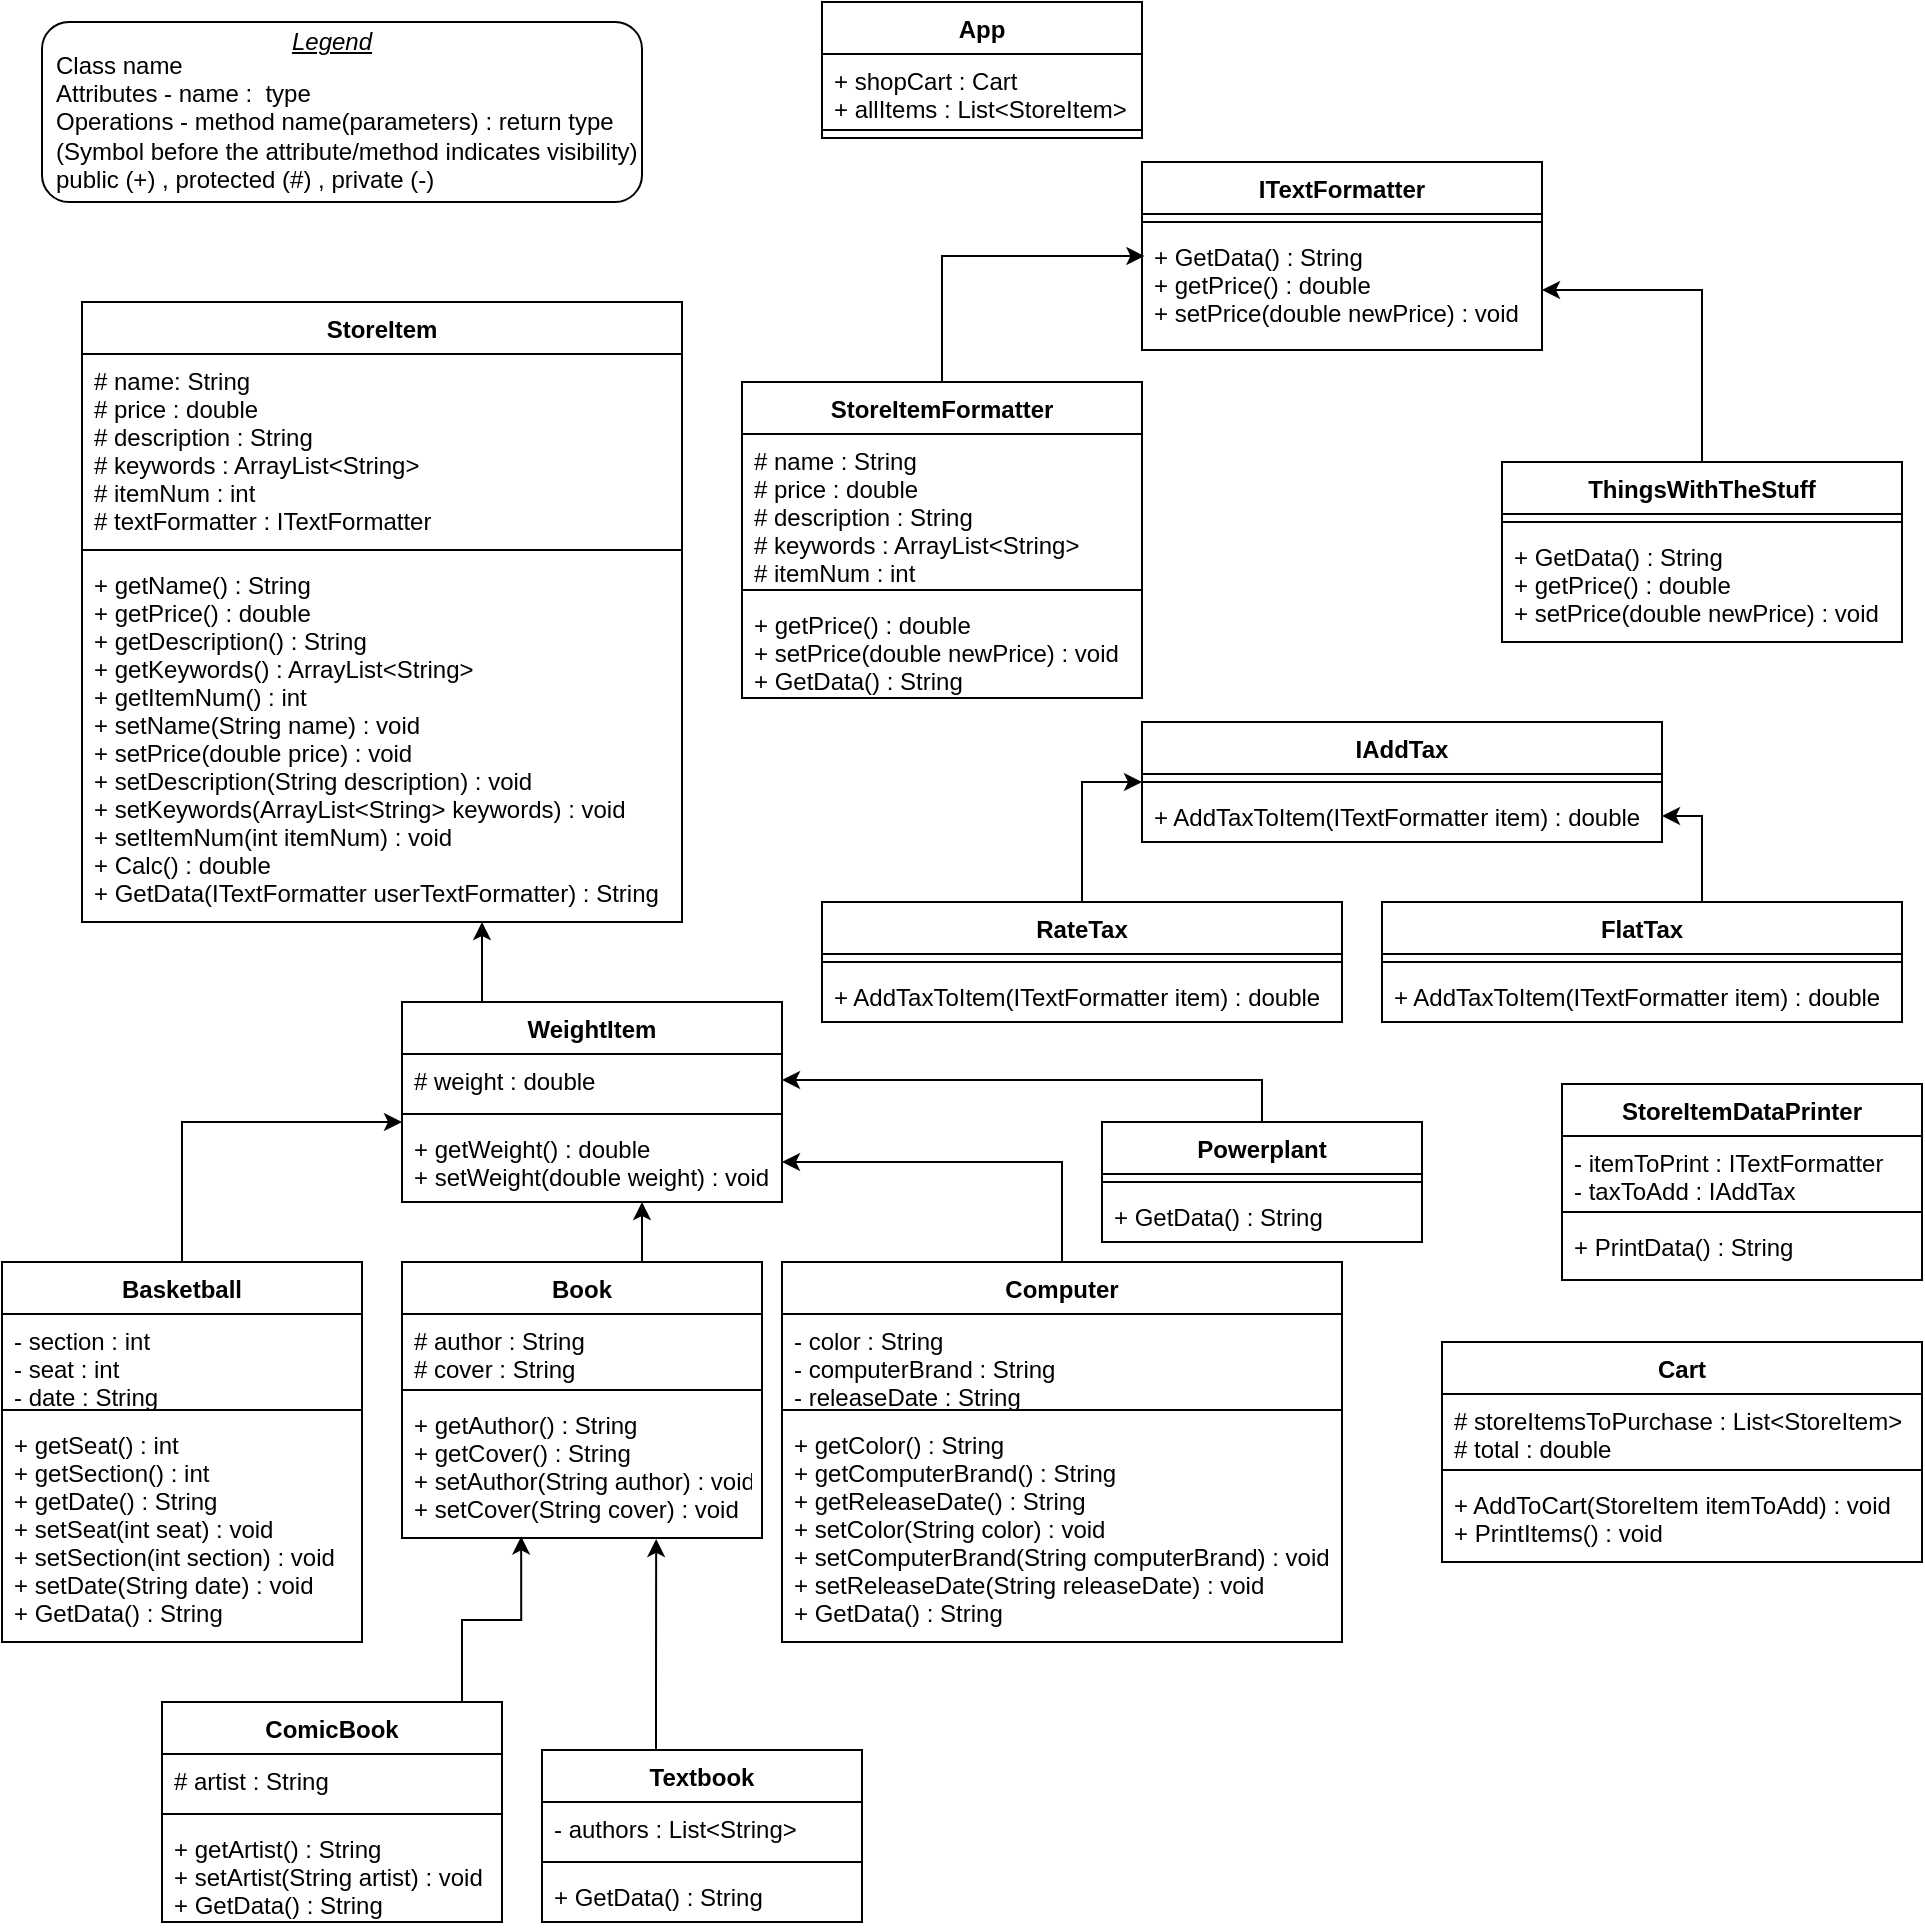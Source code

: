 <mxfile version="14.9.6" type="google"><diagram id="C5RBs43oDa-KdzZeNtuy" name="Page-1"><mxGraphModel dx="946" dy="553" grid="1" gridSize="10" guides="1" tooltips="1" connect="1" arrows="1" fold="1" page="1" pageScale="1" pageWidth="1000" pageHeight="1000" math="0" shadow="0"><root><mxCell id="WIyWlLk6GJQsqaUBKTNV-0"/><mxCell id="WIyWlLk6GJQsqaUBKTNV-1" parent="WIyWlLk6GJQsqaUBKTNV-0"/><mxCell id="McWUHRjocxMPljA4yQ9H-2" value="StoreItem" style="swimlane;fontStyle=1;align=center;verticalAlign=top;childLayout=stackLayout;horizontal=1;startSize=26;horizontalStack=0;resizeParent=1;resizeParentMax=0;resizeLast=0;collapsible=1;marginBottom=0;" parent="WIyWlLk6GJQsqaUBKTNV-1" vertex="1"><mxGeometry x="50" y="160" width="300" height="310" as="geometry"/></mxCell><mxCell id="McWUHRjocxMPljA4yQ9H-3" value="# name: String&#10;# price : double&#10;# description : String&#10;# keywords : ArrayList&lt;String&gt;&#10;# itemNum : int&#10;# textFormatter : ITextFormatter" style="text;strokeColor=none;fillColor=none;align=left;verticalAlign=top;spacingLeft=4;spacingRight=4;overflow=hidden;rotatable=0;points=[[0,0.5],[1,0.5]];portConstraint=eastwest;" parent="McWUHRjocxMPljA4yQ9H-2" vertex="1"><mxGeometry y="26" width="300" height="94" as="geometry"/></mxCell><mxCell id="McWUHRjocxMPljA4yQ9H-4" value="" style="line;strokeWidth=1;fillColor=none;align=left;verticalAlign=middle;spacingTop=-1;spacingLeft=3;spacingRight=3;rotatable=0;labelPosition=right;points=[];portConstraint=eastwest;" parent="McWUHRjocxMPljA4yQ9H-2" vertex="1"><mxGeometry y="120" width="300" height="8" as="geometry"/></mxCell><mxCell id="McWUHRjocxMPljA4yQ9H-5" value="+ getName() : String&#10;+ getPrice() : double&#10;+ getDescription() : String&#10;+ getKeywords() : ArrayList&lt;String&gt;&#10;+ getItemNum() : int&#10;+ setName(String name) : void&#10;+ setPrice(double price) : void&#10;+ setDescription(String description) : void&#10;+ setKeywords(ArrayList&lt;String&gt; keywords) : void&#10;+ setItemNum(int itemNum) : void&#10;+ Calc() : double&#10;+ GetData(ITextFormatter userTextFormatter) : String" style="text;strokeColor=none;fillColor=none;align=left;verticalAlign=top;spacingLeft=4;spacingRight=4;overflow=hidden;rotatable=0;points=[[0,0.5],[1,0.5]];portConstraint=eastwest;" parent="McWUHRjocxMPljA4yQ9H-2" vertex="1"><mxGeometry y="128" width="300" height="182" as="geometry"/></mxCell><mxCell id="McWUHRjocxMPljA4yQ9H-38" value="" style="edgeStyle=orthogonalEdgeStyle;rounded=0;orthogonalLoop=1;jettySize=auto;html=1;" parent="WIyWlLk6GJQsqaUBKTNV-1" source="McWUHRjocxMPljA4yQ9H-8" target="McWUHRjocxMPljA4yQ9H-33" edge="1"><mxGeometry relative="1" as="geometry"><Array as="points"><mxPoint x="100" y="570"/></Array></mxGeometry></mxCell><mxCell id="McWUHRjocxMPljA4yQ9H-8" value="Basketball" style="swimlane;fontStyle=1;align=center;verticalAlign=top;childLayout=stackLayout;horizontal=1;startSize=26;horizontalStack=0;resizeParent=1;resizeParentMax=0;resizeLast=0;collapsible=1;marginBottom=0;" parent="WIyWlLk6GJQsqaUBKTNV-1" vertex="1"><mxGeometry x="10" y="640" width="180" height="190" as="geometry"/></mxCell><mxCell id="McWUHRjocxMPljA4yQ9H-9" value="- section : int&#10;- seat : int&#10;- date : String" style="text;strokeColor=none;fillColor=none;align=left;verticalAlign=top;spacingLeft=4;spacingRight=4;overflow=hidden;rotatable=0;points=[[0,0.5],[1,0.5]];portConstraint=eastwest;" parent="McWUHRjocxMPljA4yQ9H-8" vertex="1"><mxGeometry y="26" width="180" height="44" as="geometry"/></mxCell><mxCell id="McWUHRjocxMPljA4yQ9H-10" value="" style="line;strokeWidth=1;fillColor=none;align=left;verticalAlign=middle;spacingTop=-1;spacingLeft=3;spacingRight=3;rotatable=0;labelPosition=right;points=[];portConstraint=eastwest;" parent="McWUHRjocxMPljA4yQ9H-8" vertex="1"><mxGeometry y="70" width="180" height="8" as="geometry"/></mxCell><mxCell id="McWUHRjocxMPljA4yQ9H-11" value="+ getSeat() : int&#10;+ getSection() : int&#10;+ getDate() : String&#10;+ setSeat(int seat) : void&#10;+ setSection(int section) : void&#10;+ setDate(String date) : void&#10;+ GetData() : String " style="text;strokeColor=none;fillColor=none;align=left;verticalAlign=top;spacingLeft=4;spacingRight=4;overflow=hidden;rotatable=0;points=[[0,0.5],[1,0.5]];portConstraint=eastwest;" parent="McWUHRjocxMPljA4yQ9H-8" vertex="1"><mxGeometry y="78" width="180" height="112" as="geometry"/></mxCell><mxCell id="McWUHRjocxMPljA4yQ9H-39" value="" style="edgeStyle=orthogonalEdgeStyle;rounded=0;orthogonalLoop=1;jettySize=auto;html=1;" parent="WIyWlLk6GJQsqaUBKTNV-1" source="McWUHRjocxMPljA4yQ9H-13" target="McWUHRjocxMPljA4yQ9H-33" edge="1"><mxGeometry relative="1" as="geometry"><Array as="points"><mxPoint x="330" y="630"/><mxPoint x="330" y="630"/></Array></mxGeometry></mxCell><mxCell id="McWUHRjocxMPljA4yQ9H-13" value="Book" style="swimlane;fontStyle=1;align=center;verticalAlign=top;childLayout=stackLayout;horizontal=1;startSize=26;horizontalStack=0;resizeParent=1;resizeParentMax=0;resizeLast=0;collapsible=1;marginBottom=0;" parent="WIyWlLk6GJQsqaUBKTNV-1" vertex="1"><mxGeometry x="210" y="640" width="180" height="138" as="geometry"/></mxCell><mxCell id="McWUHRjocxMPljA4yQ9H-14" value="# author : String&#10;# cover : String&#10;" style="text;strokeColor=none;fillColor=none;align=left;verticalAlign=top;spacingLeft=4;spacingRight=4;overflow=hidden;rotatable=0;points=[[0,0.5],[1,0.5]];portConstraint=eastwest;" parent="McWUHRjocxMPljA4yQ9H-13" vertex="1"><mxGeometry y="26" width="180" height="34" as="geometry"/></mxCell><mxCell id="McWUHRjocxMPljA4yQ9H-15" value="" style="line;strokeWidth=1;fillColor=none;align=left;verticalAlign=middle;spacingTop=-1;spacingLeft=3;spacingRight=3;rotatable=0;labelPosition=right;points=[];portConstraint=eastwest;" parent="McWUHRjocxMPljA4yQ9H-13" vertex="1"><mxGeometry y="60" width="180" height="8" as="geometry"/></mxCell><mxCell id="McWUHRjocxMPljA4yQ9H-16" value="+ getAuthor() : String&#10;+ getCover() : String&#10;+ setAuthor(String author) : void&#10;+ setCover(String cover) : void" style="text;strokeColor=none;fillColor=none;align=left;verticalAlign=top;spacingLeft=4;spacingRight=4;overflow=hidden;rotatable=0;points=[[0,0.5],[1,0.5]];portConstraint=eastwest;" parent="McWUHRjocxMPljA4yQ9H-13" vertex="1"><mxGeometry y="68" width="180" height="70" as="geometry"/></mxCell><mxCell id="McWUHRjocxMPljA4yQ9H-124" style="edgeStyle=orthogonalEdgeStyle;rounded=0;orthogonalLoop=1;jettySize=auto;html=1;entryX=1;entryY=0.5;entryDx=0;entryDy=0;" parent="WIyWlLk6GJQsqaUBKTNV-1" source="McWUHRjocxMPljA4yQ9H-18" target="McWUHRjocxMPljA4yQ9H-33" edge="1"><mxGeometry relative="1" as="geometry"/></mxCell><mxCell id="McWUHRjocxMPljA4yQ9H-18" value="Computer" style="swimlane;fontStyle=1;align=center;verticalAlign=top;childLayout=stackLayout;horizontal=1;startSize=26;horizontalStack=0;resizeParent=1;resizeParentMax=0;resizeLast=0;collapsible=1;marginBottom=0;" parent="WIyWlLk6GJQsqaUBKTNV-1" vertex="1"><mxGeometry x="400" y="640" width="280" height="190" as="geometry"/></mxCell><mxCell id="McWUHRjocxMPljA4yQ9H-19" value="- color : String&#10;- computerBrand : String&#10;- releaseDate : String" style="text;strokeColor=none;fillColor=none;align=left;verticalAlign=top;spacingLeft=4;spacingRight=4;overflow=hidden;rotatable=0;points=[[0,0.5],[1,0.5]];portConstraint=eastwest;" parent="McWUHRjocxMPljA4yQ9H-18" vertex="1"><mxGeometry y="26" width="280" height="44" as="geometry"/></mxCell><mxCell id="McWUHRjocxMPljA4yQ9H-20" value="" style="line;strokeWidth=1;fillColor=none;align=left;verticalAlign=middle;spacingTop=-1;spacingLeft=3;spacingRight=3;rotatable=0;labelPosition=right;points=[];portConstraint=eastwest;" parent="McWUHRjocxMPljA4yQ9H-18" vertex="1"><mxGeometry y="70" width="280" height="8" as="geometry"/></mxCell><mxCell id="McWUHRjocxMPljA4yQ9H-21" value="+ getColor() : String&#10;+ getComputerBrand() : String&#10;+ getReleaseDate() : String&#10;+ setColor(String color) : void&#10;+ setComputerBrand(String computerBrand) : void&#10;+ setReleaseDate(String releaseDate) : void&#10;+ GetData() : String&#10;&#10;" style="text;strokeColor=none;fillColor=none;align=left;verticalAlign=top;spacingLeft=4;spacingRight=4;overflow=hidden;rotatable=0;points=[[0,0.5],[1,0.5]];portConstraint=eastwest;" parent="McWUHRjocxMPljA4yQ9H-18" vertex="1"><mxGeometry y="78" width="280" height="112" as="geometry"/></mxCell><mxCell id="McWUHRjocxMPljA4yQ9H-125" style="edgeStyle=orthogonalEdgeStyle;rounded=0;orthogonalLoop=1;jettySize=auto;html=1;" parent="WIyWlLk6GJQsqaUBKTNV-1" source="McWUHRjocxMPljA4yQ9H-24" target="McWUHRjocxMPljA4yQ9H-31" edge="1"><mxGeometry relative="1" as="geometry"/></mxCell><mxCell id="McWUHRjocxMPljA4yQ9H-24" value="Powerplant" style="swimlane;fontStyle=1;align=center;verticalAlign=top;childLayout=stackLayout;horizontal=1;startSize=26;horizontalStack=0;resizeParent=1;resizeParentMax=0;resizeLast=0;collapsible=1;marginBottom=0;" parent="WIyWlLk6GJQsqaUBKTNV-1" vertex="1"><mxGeometry x="560" y="570" width="160" height="60" as="geometry"/></mxCell><mxCell id="McWUHRjocxMPljA4yQ9H-26" value="" style="line;strokeWidth=1;fillColor=none;align=left;verticalAlign=middle;spacingTop=-1;spacingLeft=3;spacingRight=3;rotatable=0;labelPosition=right;points=[];portConstraint=eastwest;" parent="McWUHRjocxMPljA4yQ9H-24" vertex="1"><mxGeometry y="26" width="160" height="8" as="geometry"/></mxCell><mxCell id="McWUHRjocxMPljA4yQ9H-27" value="+ GetData() : String" style="text;strokeColor=none;fillColor=none;align=left;verticalAlign=top;spacingLeft=4;spacingRight=4;overflow=hidden;rotatable=0;points=[[0,0.5],[1,0.5]];portConstraint=eastwest;" parent="McWUHRjocxMPljA4yQ9H-24" vertex="1"><mxGeometry y="34" width="160" height="26" as="geometry"/></mxCell><mxCell id="McWUHRjocxMPljA4yQ9H-36" value="" style="edgeStyle=orthogonalEdgeStyle;rounded=0;orthogonalLoop=1;jettySize=auto;html=1;" parent="WIyWlLk6GJQsqaUBKTNV-1" source="McWUHRjocxMPljA4yQ9H-30" target="McWUHRjocxMPljA4yQ9H-5" edge="1"><mxGeometry relative="1" as="geometry"><Array as="points"><mxPoint x="250" y="490"/><mxPoint x="250" y="490"/></Array></mxGeometry></mxCell><mxCell id="McWUHRjocxMPljA4yQ9H-30" value="WeightItem" style="swimlane;fontStyle=1;align=center;verticalAlign=top;childLayout=stackLayout;horizontal=1;startSize=26;horizontalStack=0;resizeParent=1;resizeParentMax=0;resizeLast=0;collapsible=1;marginBottom=0;" parent="WIyWlLk6GJQsqaUBKTNV-1" vertex="1"><mxGeometry x="210" y="510" width="190" height="100" as="geometry"/></mxCell><mxCell id="McWUHRjocxMPljA4yQ9H-31" value="# weight : double" style="text;strokeColor=none;fillColor=none;align=left;verticalAlign=top;spacingLeft=4;spacingRight=4;overflow=hidden;rotatable=0;points=[[0,0.5],[1,0.5]];portConstraint=eastwest;" parent="McWUHRjocxMPljA4yQ9H-30" vertex="1"><mxGeometry y="26" width="190" height="26" as="geometry"/></mxCell><mxCell id="McWUHRjocxMPljA4yQ9H-32" value="" style="line;strokeWidth=1;fillColor=none;align=left;verticalAlign=middle;spacingTop=-1;spacingLeft=3;spacingRight=3;rotatable=0;labelPosition=right;points=[];portConstraint=eastwest;" parent="McWUHRjocxMPljA4yQ9H-30" vertex="1"><mxGeometry y="52" width="190" height="8" as="geometry"/></mxCell><mxCell id="McWUHRjocxMPljA4yQ9H-33" value="+ getWeight() : double&#10;+ setWeight(double weight) : void" style="text;strokeColor=none;fillColor=none;align=left;verticalAlign=top;spacingLeft=4;spacingRight=4;overflow=hidden;rotatable=0;points=[[0,0.5],[1,0.5]];portConstraint=eastwest;" parent="McWUHRjocxMPljA4yQ9H-30" vertex="1"><mxGeometry y="60" width="190" height="40" as="geometry"/></mxCell><mxCell id="McWUHRjocxMPljA4yQ9H-135" style="edgeStyle=orthogonalEdgeStyle;rounded=0;orthogonalLoop=1;jettySize=auto;html=1;entryX=0.331;entryY=0.989;entryDx=0;entryDy=0;entryPerimeter=0;" parent="WIyWlLk6GJQsqaUBKTNV-1" source="McWUHRjocxMPljA4yQ9H-52" target="McWUHRjocxMPljA4yQ9H-16" edge="1"><mxGeometry relative="1" as="geometry"><Array as="points"><mxPoint x="240" y="819"/><mxPoint x="270" y="819"/></Array></mxGeometry></mxCell><mxCell id="McWUHRjocxMPljA4yQ9H-52" value="ComicBook" style="swimlane;fontStyle=1;align=center;verticalAlign=top;childLayout=stackLayout;horizontal=1;startSize=26;horizontalStack=0;resizeParent=1;resizeParentMax=0;resizeLast=0;collapsible=1;marginBottom=0;" parent="WIyWlLk6GJQsqaUBKTNV-1" vertex="1"><mxGeometry x="90" y="860" width="170" height="110" as="geometry"/></mxCell><mxCell id="McWUHRjocxMPljA4yQ9H-53" value="# artist : String" style="text;strokeColor=none;fillColor=none;align=left;verticalAlign=top;spacingLeft=4;spacingRight=4;overflow=hidden;rotatable=0;points=[[0,0.5],[1,0.5]];portConstraint=eastwest;" parent="McWUHRjocxMPljA4yQ9H-52" vertex="1"><mxGeometry y="26" width="170" height="26" as="geometry"/></mxCell><mxCell id="McWUHRjocxMPljA4yQ9H-54" value="" style="line;strokeWidth=1;fillColor=none;align=left;verticalAlign=middle;spacingTop=-1;spacingLeft=3;spacingRight=3;rotatable=0;labelPosition=right;points=[];portConstraint=eastwest;" parent="McWUHRjocxMPljA4yQ9H-52" vertex="1"><mxGeometry y="52" width="170" height="8" as="geometry"/></mxCell><mxCell id="McWUHRjocxMPljA4yQ9H-55" value="+ getArtist() : String&#10;+ setArtist(String artist) : void&#10;+ GetData() : String" style="text;strokeColor=none;fillColor=none;align=left;verticalAlign=top;spacingLeft=4;spacingRight=4;overflow=hidden;rotatable=0;points=[[0,0.5],[1,0.5]];portConstraint=eastwest;" parent="McWUHRjocxMPljA4yQ9H-52" vertex="1"><mxGeometry y="60" width="170" height="50" as="geometry"/></mxCell><mxCell id="McWUHRjocxMPljA4yQ9H-134" style="edgeStyle=orthogonalEdgeStyle;rounded=0;orthogonalLoop=1;jettySize=auto;html=1;entryX=0.706;entryY=1.007;entryDx=0;entryDy=0;entryPerimeter=0;" parent="WIyWlLk6GJQsqaUBKTNV-1" source="McWUHRjocxMPljA4yQ9H-58" target="McWUHRjocxMPljA4yQ9H-16" edge="1"><mxGeometry relative="1" as="geometry"><Array as="points"><mxPoint x="337" y="860"/><mxPoint x="337" y="860"/></Array></mxGeometry></mxCell><mxCell id="McWUHRjocxMPljA4yQ9H-58" value="Textbook&#10;" style="swimlane;fontStyle=1;align=center;verticalAlign=top;childLayout=stackLayout;horizontal=1;startSize=26;horizontalStack=0;resizeParent=1;resizeParentMax=0;resizeLast=0;collapsible=1;marginBottom=0;" parent="WIyWlLk6GJQsqaUBKTNV-1" vertex="1"><mxGeometry x="280" y="884" width="160" height="86" as="geometry"/></mxCell><mxCell id="McWUHRjocxMPljA4yQ9H-59" value="- authors : List&lt;String&gt;" style="text;strokeColor=none;fillColor=none;align=left;verticalAlign=top;spacingLeft=4;spacingRight=4;overflow=hidden;rotatable=0;points=[[0,0.5],[1,0.5]];portConstraint=eastwest;" parent="McWUHRjocxMPljA4yQ9H-58" vertex="1"><mxGeometry y="26" width="160" height="26" as="geometry"/></mxCell><mxCell id="McWUHRjocxMPljA4yQ9H-60" value="" style="line;strokeWidth=1;fillColor=none;align=left;verticalAlign=middle;spacingTop=-1;spacingLeft=3;spacingRight=3;rotatable=0;labelPosition=right;points=[];portConstraint=eastwest;" parent="McWUHRjocxMPljA4yQ9H-58" vertex="1"><mxGeometry y="52" width="160" height="8" as="geometry"/></mxCell><mxCell id="McWUHRjocxMPljA4yQ9H-61" value="+ GetData() : String" style="text;strokeColor=none;fillColor=none;align=left;verticalAlign=top;spacingLeft=4;spacingRight=4;overflow=hidden;rotatable=0;points=[[0,0.5],[1,0.5]];portConstraint=eastwest;" parent="McWUHRjocxMPljA4yQ9H-58" vertex="1"><mxGeometry y="60" width="160" height="26" as="geometry"/></mxCell><mxCell id="ytOho-b7Rbql9XY2BaBJ-1" style="edgeStyle=orthogonalEdgeStyle;rounded=0;orthogonalLoop=1;jettySize=auto;html=1;" edge="1" parent="WIyWlLk6GJQsqaUBKTNV-1" source="McWUHRjocxMPljA4yQ9H-71" target="McWUHRjocxMPljA4yQ9H-87"><mxGeometry relative="1" as="geometry"/></mxCell><mxCell id="McWUHRjocxMPljA4yQ9H-71" value="ThingsWithTheStuff" style="swimlane;fontStyle=1;align=center;verticalAlign=top;childLayout=stackLayout;horizontal=1;startSize=26;horizontalStack=0;resizeParent=1;resizeParentMax=0;resizeLast=0;collapsible=1;marginBottom=0;" parent="WIyWlLk6GJQsqaUBKTNV-1" vertex="1"><mxGeometry x="760" y="240" width="200" height="90" as="geometry"/></mxCell><mxCell id="McWUHRjocxMPljA4yQ9H-73" value="" style="line;strokeWidth=1;fillColor=none;align=left;verticalAlign=middle;spacingTop=-1;spacingLeft=3;spacingRight=3;rotatable=0;labelPosition=right;points=[];portConstraint=eastwest;" parent="McWUHRjocxMPljA4yQ9H-71" vertex="1"><mxGeometry y="26" width="200" height="8" as="geometry"/></mxCell><mxCell id="McWUHRjocxMPljA4yQ9H-74" value="+ GetData() : String&#10;+ getPrice() : double&#10;+ setPrice(double newPrice) : void" style="text;strokeColor=none;fillColor=none;align=left;verticalAlign=top;spacingLeft=4;spacingRight=4;overflow=hidden;rotatable=0;points=[[0,0.5],[1,0.5]];portConstraint=eastwest;" parent="McWUHRjocxMPljA4yQ9H-71" vertex="1"><mxGeometry y="34" width="200" height="56" as="geometry"/></mxCell><mxCell id="McWUHRjocxMPljA4yQ9H-84" value="ITextFormatter" style="swimlane;fontStyle=1;align=center;verticalAlign=top;childLayout=stackLayout;horizontal=1;startSize=26;horizontalStack=0;resizeParent=1;resizeParentMax=0;resizeLast=0;collapsible=1;marginBottom=0;" parent="WIyWlLk6GJQsqaUBKTNV-1" vertex="1"><mxGeometry x="580" y="90" width="200" height="94" as="geometry"/></mxCell><mxCell id="McWUHRjocxMPljA4yQ9H-86" value="" style="line;strokeWidth=1;fillColor=none;align=left;verticalAlign=middle;spacingTop=-1;spacingLeft=3;spacingRight=3;rotatable=0;labelPosition=right;points=[];portConstraint=eastwest;" parent="McWUHRjocxMPljA4yQ9H-84" vertex="1"><mxGeometry y="26" width="200" height="8" as="geometry"/></mxCell><mxCell id="McWUHRjocxMPljA4yQ9H-87" value="+ GetData() : String&#10;+ getPrice() : double&#10;+ setPrice(double newPrice) : void" style="text;strokeColor=none;fillColor=none;align=left;verticalAlign=top;spacingLeft=4;spacingRight=4;overflow=hidden;rotatable=0;points=[[0,0.5],[1,0.5]];portConstraint=eastwest;" parent="McWUHRjocxMPljA4yQ9H-84" vertex="1"><mxGeometry y="34" width="200" height="60" as="geometry"/></mxCell><mxCell id="McWUHRjocxMPljA4yQ9H-92" value="IAddTax" style="swimlane;fontStyle=1;align=center;verticalAlign=top;childLayout=stackLayout;horizontal=1;startSize=26;horizontalStack=0;resizeParent=1;resizeParentMax=0;resizeLast=0;collapsible=1;marginBottom=0;" parent="WIyWlLk6GJQsqaUBKTNV-1" vertex="1"><mxGeometry x="580" y="370" width="260" height="60" as="geometry"/></mxCell><mxCell id="McWUHRjocxMPljA4yQ9H-94" value="" style="line;strokeWidth=1;fillColor=none;align=left;verticalAlign=middle;spacingTop=-1;spacingLeft=3;spacingRight=3;rotatable=0;labelPosition=right;points=[];portConstraint=eastwest;" parent="McWUHRjocxMPljA4yQ9H-92" vertex="1"><mxGeometry y="26" width="260" height="8" as="geometry"/></mxCell><mxCell id="McWUHRjocxMPljA4yQ9H-95" value="+ AddTaxToItem(ITextFormatter item) : double" style="text;strokeColor=none;fillColor=none;align=left;verticalAlign=top;spacingLeft=4;spacingRight=4;overflow=hidden;rotatable=0;points=[[0,0.5],[1,0.5]];portConstraint=eastwest;" parent="McWUHRjocxMPljA4yQ9H-92" vertex="1"><mxGeometry y="34" width="260" height="26" as="geometry"/></mxCell><mxCell id="dB6GU7RmcvogMoRNWwB8-2" style="edgeStyle=orthogonalEdgeStyle;rounded=0;orthogonalLoop=1;jettySize=auto;html=1;entryX=0;entryY=0.5;entryDx=0;entryDy=0;" parent="WIyWlLk6GJQsqaUBKTNV-1" source="McWUHRjocxMPljA4yQ9H-100" target="McWUHRjocxMPljA4yQ9H-92" edge="1"><mxGeometry relative="1" as="geometry"/></mxCell><mxCell id="McWUHRjocxMPljA4yQ9H-100" value="RateTax" style="swimlane;fontStyle=1;align=center;verticalAlign=top;childLayout=stackLayout;horizontal=1;startSize=26;horizontalStack=0;resizeParent=1;resizeParentMax=0;resizeLast=0;collapsible=1;marginBottom=0;" parent="WIyWlLk6GJQsqaUBKTNV-1" vertex="1"><mxGeometry x="420" y="460" width="260" height="60" as="geometry"/></mxCell><mxCell id="McWUHRjocxMPljA4yQ9H-102" value="" style="line;strokeWidth=1;fillColor=none;align=left;verticalAlign=middle;spacingTop=-1;spacingLeft=3;spacingRight=3;rotatable=0;labelPosition=right;points=[];portConstraint=eastwest;" parent="McWUHRjocxMPljA4yQ9H-100" vertex="1"><mxGeometry y="26" width="260" height="8" as="geometry"/></mxCell><mxCell id="McWUHRjocxMPljA4yQ9H-103" value="+ AddTaxToItem(ITextFormatter item) : double" style="text;strokeColor=none;fillColor=none;align=left;verticalAlign=top;spacingLeft=4;spacingRight=4;overflow=hidden;rotatable=0;points=[[0,0.5],[1,0.5]];portConstraint=eastwest;" parent="McWUHRjocxMPljA4yQ9H-100" vertex="1"><mxGeometry y="34" width="260" height="26" as="geometry"/></mxCell><mxCell id="McWUHRjocxMPljA4yQ9H-131" value="" style="edgeStyle=orthogonalEdgeStyle;rounded=0;orthogonalLoop=1;jettySize=auto;html=1;" parent="WIyWlLk6GJQsqaUBKTNV-1" source="McWUHRjocxMPljA4yQ9H-106" target="McWUHRjocxMPljA4yQ9H-95" edge="1"><mxGeometry relative="1" as="geometry"><Array as="points"><mxPoint x="860" y="417"/></Array></mxGeometry></mxCell><mxCell id="McWUHRjocxMPljA4yQ9H-106" value="FlatTax" style="swimlane;fontStyle=1;align=center;verticalAlign=top;childLayout=stackLayout;horizontal=1;startSize=26;horizontalStack=0;resizeParent=1;resizeParentMax=0;resizeLast=0;collapsible=1;marginBottom=0;" parent="WIyWlLk6GJQsqaUBKTNV-1" vertex="1"><mxGeometry x="700" y="460" width="260" height="60" as="geometry"/></mxCell><mxCell id="McWUHRjocxMPljA4yQ9H-108" value="" style="line;strokeWidth=1;fillColor=none;align=left;verticalAlign=middle;spacingTop=-1;spacingLeft=3;spacingRight=3;rotatable=0;labelPosition=right;points=[];portConstraint=eastwest;" parent="McWUHRjocxMPljA4yQ9H-106" vertex="1"><mxGeometry y="26" width="260" height="8" as="geometry"/></mxCell><mxCell id="McWUHRjocxMPljA4yQ9H-109" value="+ AddTaxToItem(ITextFormatter item) : double" style="text;strokeColor=none;fillColor=none;align=left;verticalAlign=top;spacingLeft=4;spacingRight=4;overflow=hidden;rotatable=0;points=[[0,0.5],[1,0.5]];portConstraint=eastwest;" parent="McWUHRjocxMPljA4yQ9H-106" vertex="1"><mxGeometry y="34" width="260" height="26" as="geometry"/></mxCell><mxCell id="McWUHRjocxMPljA4yQ9H-120" value="App" style="swimlane;fontStyle=1;align=center;verticalAlign=top;childLayout=stackLayout;horizontal=1;startSize=26;horizontalStack=0;resizeParent=1;resizeParentMax=0;resizeLast=0;collapsible=1;marginBottom=0;" parent="WIyWlLk6GJQsqaUBKTNV-1" vertex="1"><mxGeometry x="420" y="10" width="160" height="68" as="geometry"/></mxCell><mxCell id="McWUHRjocxMPljA4yQ9H-121" value="+ shopCart : Cart&#10;+ allItems : List&lt;StoreItem&gt;" style="text;strokeColor=none;fillColor=none;align=left;verticalAlign=top;spacingLeft=4;spacingRight=4;overflow=hidden;rotatable=0;points=[[0,0.5],[1,0.5]];portConstraint=eastwest;" parent="McWUHRjocxMPljA4yQ9H-120" vertex="1"><mxGeometry y="26" width="160" height="34" as="geometry"/></mxCell><mxCell id="McWUHRjocxMPljA4yQ9H-122" value="" style="line;strokeWidth=1;fillColor=none;align=left;verticalAlign=middle;spacingTop=-1;spacingLeft=3;spacingRight=3;rotatable=0;labelPosition=right;points=[];portConstraint=eastwest;" parent="McWUHRjocxMPljA4yQ9H-120" vertex="1"><mxGeometry y="60" width="160" height="8" as="geometry"/></mxCell><mxCell id="McWUHRjocxMPljA4yQ9H-126" value="StoreItemDataPrinter" style="swimlane;fontStyle=1;align=center;verticalAlign=top;childLayout=stackLayout;horizontal=1;startSize=26;horizontalStack=0;resizeParent=1;resizeParentMax=0;resizeLast=0;collapsible=1;marginBottom=0;" parent="WIyWlLk6GJQsqaUBKTNV-1" vertex="1"><mxGeometry x="790" y="551" width="180" height="98" as="geometry"/></mxCell><mxCell id="McWUHRjocxMPljA4yQ9H-127" value="- itemToPrint : ITextFormatter&#10;- taxToAdd : IAddTax" style="text;strokeColor=none;fillColor=none;align=left;verticalAlign=top;spacingLeft=4;spacingRight=4;overflow=hidden;rotatable=0;points=[[0,0.5],[1,0.5]];portConstraint=eastwest;" parent="McWUHRjocxMPljA4yQ9H-126" vertex="1"><mxGeometry y="26" width="180" height="34" as="geometry"/></mxCell><mxCell id="McWUHRjocxMPljA4yQ9H-128" value="" style="line;strokeWidth=1;fillColor=none;align=left;verticalAlign=middle;spacingTop=-1;spacingLeft=3;spacingRight=3;rotatable=0;labelPosition=right;points=[];portConstraint=eastwest;" parent="McWUHRjocxMPljA4yQ9H-126" vertex="1"><mxGeometry y="60" width="180" height="8" as="geometry"/></mxCell><mxCell id="McWUHRjocxMPljA4yQ9H-129" value="+ PrintData() : String" style="text;strokeColor=none;fillColor=none;align=left;verticalAlign=top;spacingLeft=4;spacingRight=4;overflow=hidden;rotatable=0;points=[[0,0.5],[1,0.5]];portConstraint=eastwest;" parent="McWUHRjocxMPljA4yQ9H-126" vertex="1"><mxGeometry y="68" width="180" height="30" as="geometry"/></mxCell><mxCell id="McWUHRjocxMPljA4yQ9H-136" value="Cart" style="swimlane;fontStyle=1;align=center;verticalAlign=top;childLayout=stackLayout;horizontal=1;startSize=26;horizontalStack=0;resizeParent=1;resizeParentMax=0;resizeLast=0;collapsible=1;marginBottom=0;" parent="WIyWlLk6GJQsqaUBKTNV-1" vertex="1"><mxGeometry x="730" y="680" width="240" height="110" as="geometry"/></mxCell><mxCell id="McWUHRjocxMPljA4yQ9H-137" value="# storeItemsToPurchase : List&lt;StoreItem&gt;&#10;# total : double" style="text;strokeColor=none;fillColor=none;align=left;verticalAlign=top;spacingLeft=4;spacingRight=4;overflow=hidden;rotatable=0;points=[[0,0.5],[1,0.5]];portConstraint=eastwest;" parent="McWUHRjocxMPljA4yQ9H-136" vertex="1"><mxGeometry y="26" width="240" height="34" as="geometry"/></mxCell><mxCell id="McWUHRjocxMPljA4yQ9H-138" value="" style="line;strokeWidth=1;fillColor=none;align=left;verticalAlign=middle;spacingTop=-1;spacingLeft=3;spacingRight=3;rotatable=0;labelPosition=right;points=[];portConstraint=eastwest;" parent="McWUHRjocxMPljA4yQ9H-136" vertex="1"><mxGeometry y="60" width="240" height="8" as="geometry"/></mxCell><mxCell id="McWUHRjocxMPljA4yQ9H-139" value="+ AddToCart(StoreItem itemToAdd) : void&#10;+ PrintItems() : void" style="text;strokeColor=none;fillColor=none;align=left;verticalAlign=top;spacingLeft=4;spacingRight=4;overflow=hidden;rotatable=0;points=[[0,0.5],[1,0.5]];portConstraint=eastwest;" parent="McWUHRjocxMPljA4yQ9H-136" vertex="1"><mxGeometry y="68" width="240" height="42" as="geometry"/></mxCell><mxCell id="rfEXJWrHKDUlgpVD4WG_-1" value="" style="rounded=1;whiteSpace=wrap;html=1;align=center;" parent="WIyWlLk6GJQsqaUBKTNV-1" vertex="1"><mxGeometry x="30" y="20" width="300" height="90" as="geometry"/></mxCell><mxCell id="rfEXJWrHKDUlgpVD4WG_-2" value="&lt;i&gt;&lt;u&gt;Legend&lt;/u&gt;&lt;/i&gt;" style="text;html=1;strokeColor=none;fillColor=none;align=center;verticalAlign=middle;whiteSpace=wrap;rounded=0;" parent="WIyWlLk6GJQsqaUBKTNV-1" vertex="1"><mxGeometry x="155" y="20" width="40" height="20" as="geometry"/></mxCell><mxCell id="rfEXJWrHKDUlgpVD4WG_-7" value="Class name&lt;br&gt;Attributes - name :&amp;nbsp; type&lt;br&gt;Operations - method name(parameters) : return type&lt;br&gt;(Symbol before the attribute/method indicates visibility)&lt;br&gt;public (+) , protected (#) , private (-)" style="text;html=1;strokeColor=none;fillColor=none;align=left;verticalAlign=middle;whiteSpace=wrap;rounded=0;" parent="WIyWlLk6GJQsqaUBKTNV-1" vertex="1"><mxGeometry x="35" y="50" width="295" height="40" as="geometry"/></mxCell><mxCell id="rfEXJWrHKDUlgpVD4WG_-9" style="edgeStyle=orthogonalEdgeStyle;rounded=0;orthogonalLoop=1;jettySize=auto;html=1;exitX=0.5;exitY=1;exitDx=0;exitDy=0;" parent="WIyWlLk6GJQsqaUBKTNV-1" source="rfEXJWrHKDUlgpVD4WG_-7" target="rfEXJWrHKDUlgpVD4WG_-7" edge="1"><mxGeometry relative="1" as="geometry"/></mxCell><mxCell id="dB6GU7RmcvogMoRNWwB8-8" style="edgeStyle=orthogonalEdgeStyle;rounded=0;orthogonalLoop=1;jettySize=auto;html=1;entryX=0.006;entryY=0.217;entryDx=0;entryDy=0;entryPerimeter=0;" parent="WIyWlLk6GJQsqaUBKTNV-1" source="dB6GU7RmcvogMoRNWwB8-3" target="McWUHRjocxMPljA4yQ9H-87" edge="1"><mxGeometry relative="1" as="geometry"/></mxCell><mxCell id="dB6GU7RmcvogMoRNWwB8-3" value="StoreItemFormatter" style="swimlane;fontStyle=1;align=center;verticalAlign=top;childLayout=stackLayout;horizontal=1;startSize=26;horizontalStack=0;resizeParent=1;resizeParentMax=0;resizeLast=0;collapsible=1;marginBottom=0;" parent="WIyWlLk6GJQsqaUBKTNV-1" vertex="1"><mxGeometry x="380" y="200" width="200" height="158" as="geometry"/></mxCell><mxCell id="dB6GU7RmcvogMoRNWwB8-4" value="# name : String&#10;# price : double&#10;# description : String&#10;# keywords : ArrayList&lt;String&gt;&#10;# itemNum : int&#10;" style="text;strokeColor=none;fillColor=none;align=left;verticalAlign=top;spacingLeft=4;spacingRight=4;overflow=hidden;rotatable=0;points=[[0,0.5],[1,0.5]];portConstraint=eastwest;" parent="dB6GU7RmcvogMoRNWwB8-3" vertex="1"><mxGeometry y="26" width="200" height="74" as="geometry"/></mxCell><mxCell id="dB6GU7RmcvogMoRNWwB8-5" value="" style="line;strokeWidth=1;fillColor=none;align=left;verticalAlign=middle;spacingTop=-1;spacingLeft=3;spacingRight=3;rotatable=0;labelPosition=right;points=[];portConstraint=eastwest;" parent="dB6GU7RmcvogMoRNWwB8-3" vertex="1"><mxGeometry y="100" width="200" height="8" as="geometry"/></mxCell><mxCell id="dB6GU7RmcvogMoRNWwB8-6" value="+ getPrice() : double&#10;+ setPrice(double newPrice) : void&#10;+ GetData() : String" style="text;strokeColor=none;fillColor=none;align=left;verticalAlign=top;spacingLeft=4;spacingRight=4;overflow=hidden;rotatable=0;points=[[0,0.5],[1,0.5]];portConstraint=eastwest;" parent="dB6GU7RmcvogMoRNWwB8-3" vertex="1"><mxGeometry y="108" width="200" height="50" as="geometry"/></mxCell></root></mxGraphModel></diagram></mxfile>